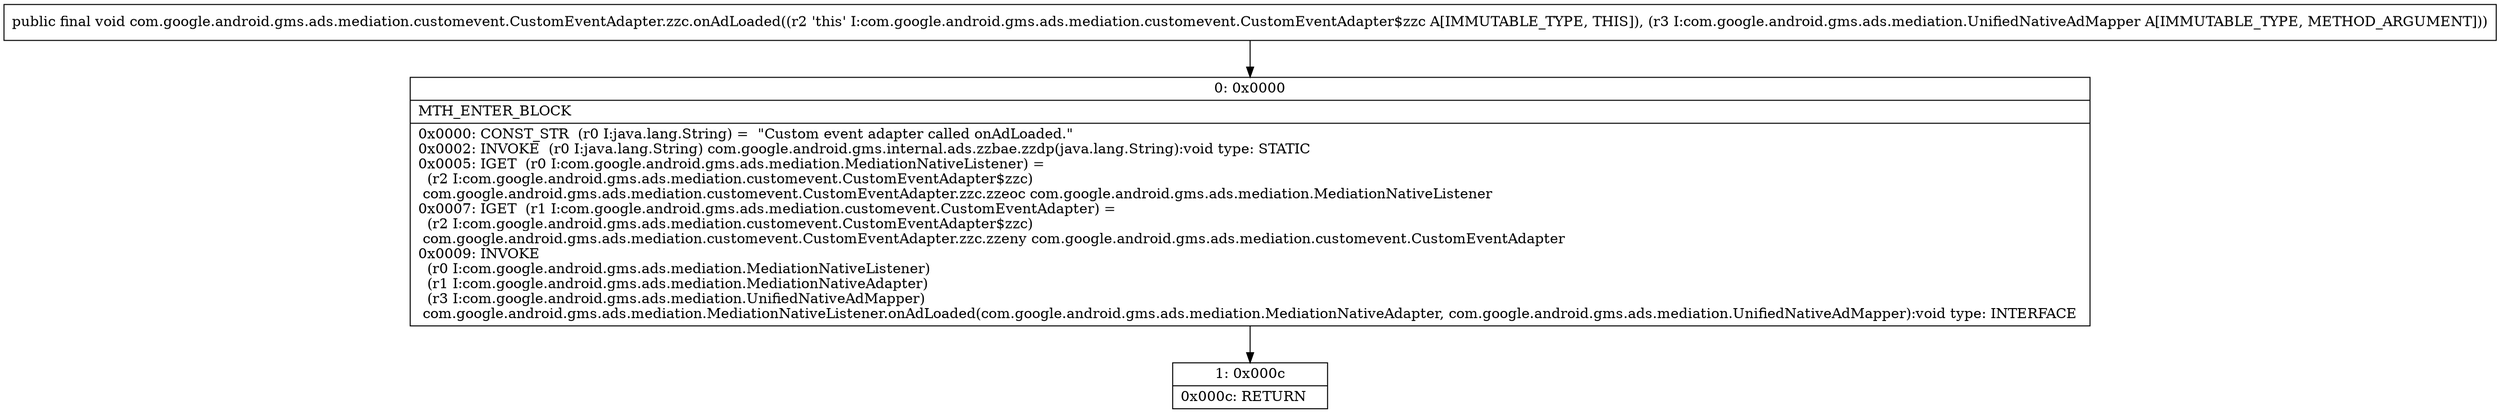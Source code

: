 digraph "CFG forcom.google.android.gms.ads.mediation.customevent.CustomEventAdapter.zzc.onAdLoaded(Lcom\/google\/android\/gms\/ads\/mediation\/UnifiedNativeAdMapper;)V" {
Node_0 [shape=record,label="{0\:\ 0x0000|MTH_ENTER_BLOCK\l|0x0000: CONST_STR  (r0 I:java.lang.String) =  \"Custom event adapter called onAdLoaded.\" \l0x0002: INVOKE  (r0 I:java.lang.String) com.google.android.gms.internal.ads.zzbae.zzdp(java.lang.String):void type: STATIC \l0x0005: IGET  (r0 I:com.google.android.gms.ads.mediation.MediationNativeListener) = \l  (r2 I:com.google.android.gms.ads.mediation.customevent.CustomEventAdapter$zzc)\l com.google.android.gms.ads.mediation.customevent.CustomEventAdapter.zzc.zzeoc com.google.android.gms.ads.mediation.MediationNativeListener \l0x0007: IGET  (r1 I:com.google.android.gms.ads.mediation.customevent.CustomEventAdapter) = \l  (r2 I:com.google.android.gms.ads.mediation.customevent.CustomEventAdapter$zzc)\l com.google.android.gms.ads.mediation.customevent.CustomEventAdapter.zzc.zzeny com.google.android.gms.ads.mediation.customevent.CustomEventAdapter \l0x0009: INVOKE  \l  (r0 I:com.google.android.gms.ads.mediation.MediationNativeListener)\l  (r1 I:com.google.android.gms.ads.mediation.MediationNativeAdapter)\l  (r3 I:com.google.android.gms.ads.mediation.UnifiedNativeAdMapper)\l com.google.android.gms.ads.mediation.MediationNativeListener.onAdLoaded(com.google.android.gms.ads.mediation.MediationNativeAdapter, com.google.android.gms.ads.mediation.UnifiedNativeAdMapper):void type: INTERFACE \l}"];
Node_1 [shape=record,label="{1\:\ 0x000c|0x000c: RETURN   \l}"];
MethodNode[shape=record,label="{public final void com.google.android.gms.ads.mediation.customevent.CustomEventAdapter.zzc.onAdLoaded((r2 'this' I:com.google.android.gms.ads.mediation.customevent.CustomEventAdapter$zzc A[IMMUTABLE_TYPE, THIS]), (r3 I:com.google.android.gms.ads.mediation.UnifiedNativeAdMapper A[IMMUTABLE_TYPE, METHOD_ARGUMENT])) }"];
MethodNode -> Node_0;
Node_0 -> Node_1;
}


